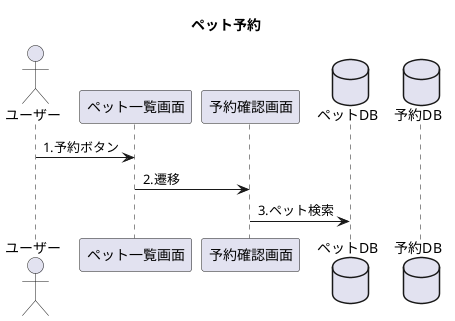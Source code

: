 @startuml
title ペット予約
actor ユーザー
participant ペット一覧画面
participant 予約確認画面
database ペットDB
database 予約DB

ユーザー->ペット一覧画面:1.予約ボタン
ペット一覧画面->予約確認画面:2.遷移
予約確認画面->ペットDB:3.ペット検索


@enduml